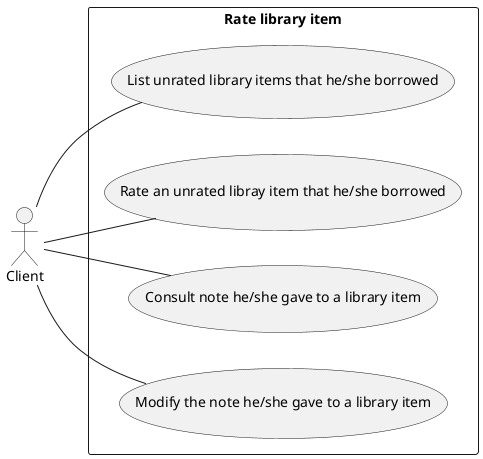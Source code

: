 @startuml Rate library item

left to right direction

actor Client as cl

rectangle "Rate library item" {
  usecase "List unrated library items that he/she borrowed" as L
  usecase "Rate an unrated libray item that he/she borrowed" as R
  usecase "Consult note he/she gave to a library item" as C
  usecase "Modify the note he/she gave to a library item" as M
}

cl -- L
cl -- R
cl -- C
cl -- M

@enduml
